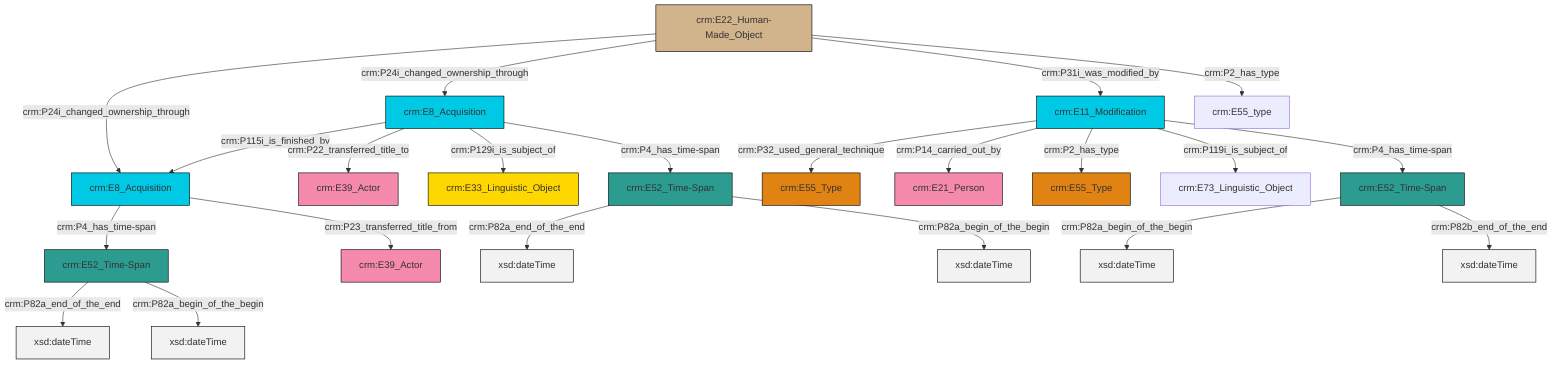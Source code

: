 graph TD
classDef Literal fill:#f2f2f2,stroke:#000000;
classDef CRM_Entity fill:#FFFFFF,stroke:#000000;
classDef Temporal_Entity fill:#00C9E6, stroke:#000000;
classDef Type fill:#E18312, stroke:#000000;
classDef Time-Span fill:#2C9C91, stroke:#000000;
classDef Appellation fill:#FFEB7F, stroke:#000000;
classDef Place fill:#008836, stroke:#000000;
classDef Persistent_Item fill:#B266B2, stroke:#000000;
classDef Conceptual_Object fill:#FFD700, stroke:#000000;
classDef Physical_Thing fill:#D2B48C, stroke:#000000;
classDef Actor fill:#f58aad, stroke:#000000;
classDef PC_Classes fill:#4ce600, stroke:#000000;
classDef Multi fill:#cccccc,stroke:#000000;

0["crm:E22_Human-Made_Object"]:::Physical_Thing -->|crm:P24i_changed_ownership_through| 1["crm:E8_Acquisition"]:::Temporal_Entity
2["crm:E52_Time-Span"]:::Time-Span -->|crm:P82a_begin_of_the_begin| 3[xsd:dateTime]:::Literal
4["crm:E52_Time-Span"]:::Time-Span -->|crm:P82a_end_of_the_end| 5[xsd:dateTime]:::Literal
6["crm:E11_Modification"]:::Temporal_Entity -->|crm:P32_used_general_technique| 7["crm:E55_Type"]:::Type
1["crm:E8_Acquisition"]:::Temporal_Entity -->|crm:P4_has_time-span| 4["crm:E52_Time-Span"]:::Time-Span
0["crm:E22_Human-Made_Object"]:::Physical_Thing -->|crm:P24i_changed_ownership_through| 11["crm:E8_Acquisition"]:::Temporal_Entity
6["crm:E11_Modification"]:::Temporal_Entity -->|crm:P14_carried_out_by| 13["crm:E21_Person"]:::Actor
11["crm:E8_Acquisition"]:::Temporal_Entity -->|crm:P115i_is_finished_by| 1["crm:E8_Acquisition"]:::Temporal_Entity
11["crm:E8_Acquisition"]:::Temporal_Entity -->|crm:P22_transferred_title_to| 14["crm:E39_Actor"]:::Actor
0["crm:E22_Human-Made_Object"]:::Physical_Thing -->|crm:P31i_was_modified_by| 6["crm:E11_Modification"]:::Temporal_Entity
11["crm:E8_Acquisition"]:::Temporal_Entity -->|crm:P129i_is_subject_of| 16["crm:E33_Linguistic_Object"]:::Conceptual_Object
1["crm:E8_Acquisition"]:::Temporal_Entity -->|crm:P23_transferred_title_from| 21["crm:E39_Actor"]:::Actor
6["crm:E11_Modification"]:::Temporal_Entity -->|crm:P2_has_type| 19["crm:E55_Type"]:::Type
0["crm:E22_Human-Made_Object"]:::Physical_Thing -->|crm:P2_has_type| 24["crm:E55_type"]:::Default
26["crm:E52_Time-Span"]:::Time-Span -->|crm:P82a_end_of_the_end| 27[xsd:dateTime]:::Literal
4["crm:E52_Time-Span"]:::Time-Span -->|crm:P82a_begin_of_the_begin| 29[xsd:dateTime]:::Literal
26["crm:E52_Time-Span"]:::Time-Span -->|crm:P82a_begin_of_the_begin| 31[xsd:dateTime]:::Literal
6["crm:E11_Modification"]:::Temporal_Entity -->|crm:P119i_is_subject_of| 17["crm:E73_Linguistic_Object"]:::Default
6["crm:E11_Modification"]:::Temporal_Entity -->|crm:P4_has_time-span| 2["crm:E52_Time-Span"]:::Time-Span
2["crm:E52_Time-Span"]:::Time-Span -->|crm:P82b_end_of_the_end| 33[xsd:dateTime]:::Literal
11["crm:E8_Acquisition"]:::Temporal_Entity -->|crm:P4_has_time-span| 26["crm:E52_Time-Span"]:::Time-Span